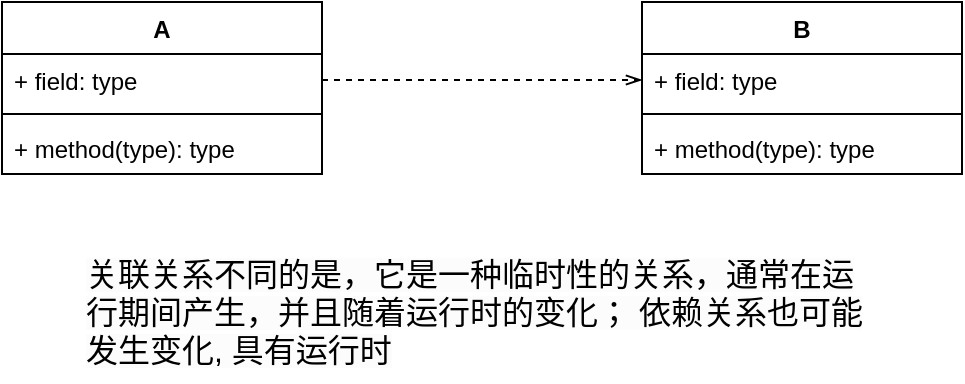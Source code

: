 <mxfile version="13.0.3" type="device"><diagram id="3tmPiJXDCemx6S50qQPd" name="第 1 页"><mxGraphModel dx="1086" dy="806" grid="1" gridSize="10" guides="1" tooltips="1" connect="1" arrows="1" fold="1" page="1" pageScale="1" pageWidth="827" pageHeight="1169" math="0" shadow="0"><root><mxCell id="0"/><mxCell id="1" parent="0"/><mxCell id="UUdOyLg0U3bzXhmcTJJP-1" value="A" style="swimlane;fontStyle=1;align=center;verticalAlign=top;childLayout=stackLayout;horizontal=1;startSize=26;horizontalStack=0;resizeParent=1;resizeParentMax=0;resizeLast=0;collapsible=1;marginBottom=0;" vertex="1" parent="1"><mxGeometry x="120" y="360" width="160" height="86" as="geometry"/></mxCell><mxCell id="UUdOyLg0U3bzXhmcTJJP-2" value="+ field: type" style="text;strokeColor=none;fillColor=none;align=left;verticalAlign=top;spacingLeft=4;spacingRight=4;overflow=hidden;rotatable=0;points=[[0,0.5],[1,0.5]];portConstraint=eastwest;" vertex="1" parent="UUdOyLg0U3bzXhmcTJJP-1"><mxGeometry y="26" width="160" height="26" as="geometry"/></mxCell><mxCell id="UUdOyLg0U3bzXhmcTJJP-3" value="" style="line;strokeWidth=1;fillColor=none;align=left;verticalAlign=middle;spacingTop=-1;spacingLeft=3;spacingRight=3;rotatable=0;labelPosition=right;points=[];portConstraint=eastwest;" vertex="1" parent="UUdOyLg0U3bzXhmcTJJP-1"><mxGeometry y="52" width="160" height="8" as="geometry"/></mxCell><mxCell id="UUdOyLg0U3bzXhmcTJJP-4" value="+ method(type): type" style="text;strokeColor=none;fillColor=none;align=left;verticalAlign=top;spacingLeft=4;spacingRight=4;overflow=hidden;rotatable=0;points=[[0,0.5],[1,0.5]];portConstraint=eastwest;" vertex="1" parent="UUdOyLg0U3bzXhmcTJJP-1"><mxGeometry y="60" width="160" height="26" as="geometry"/></mxCell><mxCell id="UUdOyLg0U3bzXhmcTJJP-5" value="B" style="swimlane;fontStyle=1;align=center;verticalAlign=top;childLayout=stackLayout;horizontal=1;startSize=26;horizontalStack=0;resizeParent=1;resizeParentMax=0;resizeLast=0;collapsible=1;marginBottom=0;" vertex="1" parent="1"><mxGeometry x="440" y="360" width="160" height="86" as="geometry"/></mxCell><mxCell id="UUdOyLg0U3bzXhmcTJJP-6" value="+ field: type" style="text;strokeColor=none;fillColor=none;align=left;verticalAlign=top;spacingLeft=4;spacingRight=4;overflow=hidden;rotatable=0;points=[[0,0.5],[1,0.5]];portConstraint=eastwest;" vertex="1" parent="UUdOyLg0U3bzXhmcTJJP-5"><mxGeometry y="26" width="160" height="26" as="geometry"/></mxCell><mxCell id="UUdOyLg0U3bzXhmcTJJP-7" value="" style="line;strokeWidth=1;fillColor=none;align=left;verticalAlign=middle;spacingTop=-1;spacingLeft=3;spacingRight=3;rotatable=0;labelPosition=right;points=[];portConstraint=eastwest;" vertex="1" parent="UUdOyLg0U3bzXhmcTJJP-5"><mxGeometry y="52" width="160" height="8" as="geometry"/></mxCell><mxCell id="UUdOyLg0U3bzXhmcTJJP-8" value="+ method(type): type" style="text;strokeColor=none;fillColor=none;align=left;verticalAlign=top;spacingLeft=4;spacingRight=4;overflow=hidden;rotatable=0;points=[[0,0.5],[1,0.5]];portConstraint=eastwest;" vertex="1" parent="UUdOyLg0U3bzXhmcTJJP-5"><mxGeometry y="60" width="160" height="26" as="geometry"/></mxCell><mxCell id="UUdOyLg0U3bzXhmcTJJP-10" style="edgeStyle=orthogonalEdgeStyle;rounded=0;orthogonalLoop=1;jettySize=auto;html=1;exitX=1;exitY=0.5;exitDx=0;exitDy=0;entryX=0;entryY=0.5;entryDx=0;entryDy=0;dashed=1;endArrow=openThin;endFill=0;" edge="1" parent="1" source="UUdOyLg0U3bzXhmcTJJP-2" target="UUdOyLg0U3bzXhmcTJJP-6"><mxGeometry relative="1" as="geometry"/></mxCell><mxCell id="UUdOyLg0U3bzXhmcTJJP-11" value="&lt;span style=&quot;font-family: &amp;#34;lato&amp;#34; , , &amp;#34;helvetica neue&amp;#34; , &amp;#34;arial&amp;#34; , sans-serif ; font-size: 16px ; background-color: rgb(252 , 252 , 252)&quot;&gt;关联关系不同的是，它是一种临时性的关系，通常在运行期间产生，并且随着运行时的变化； 依赖关系也可能发生变化, 具有运行时&lt;/span&gt;" style="text;html=1;strokeColor=none;fillColor=none;align=left;verticalAlign=middle;whiteSpace=wrap;rounded=0;" vertex="1" parent="1"><mxGeometry x="160" y="480" width="400" height="70" as="geometry"/></mxCell></root></mxGraphModel></diagram></mxfile>